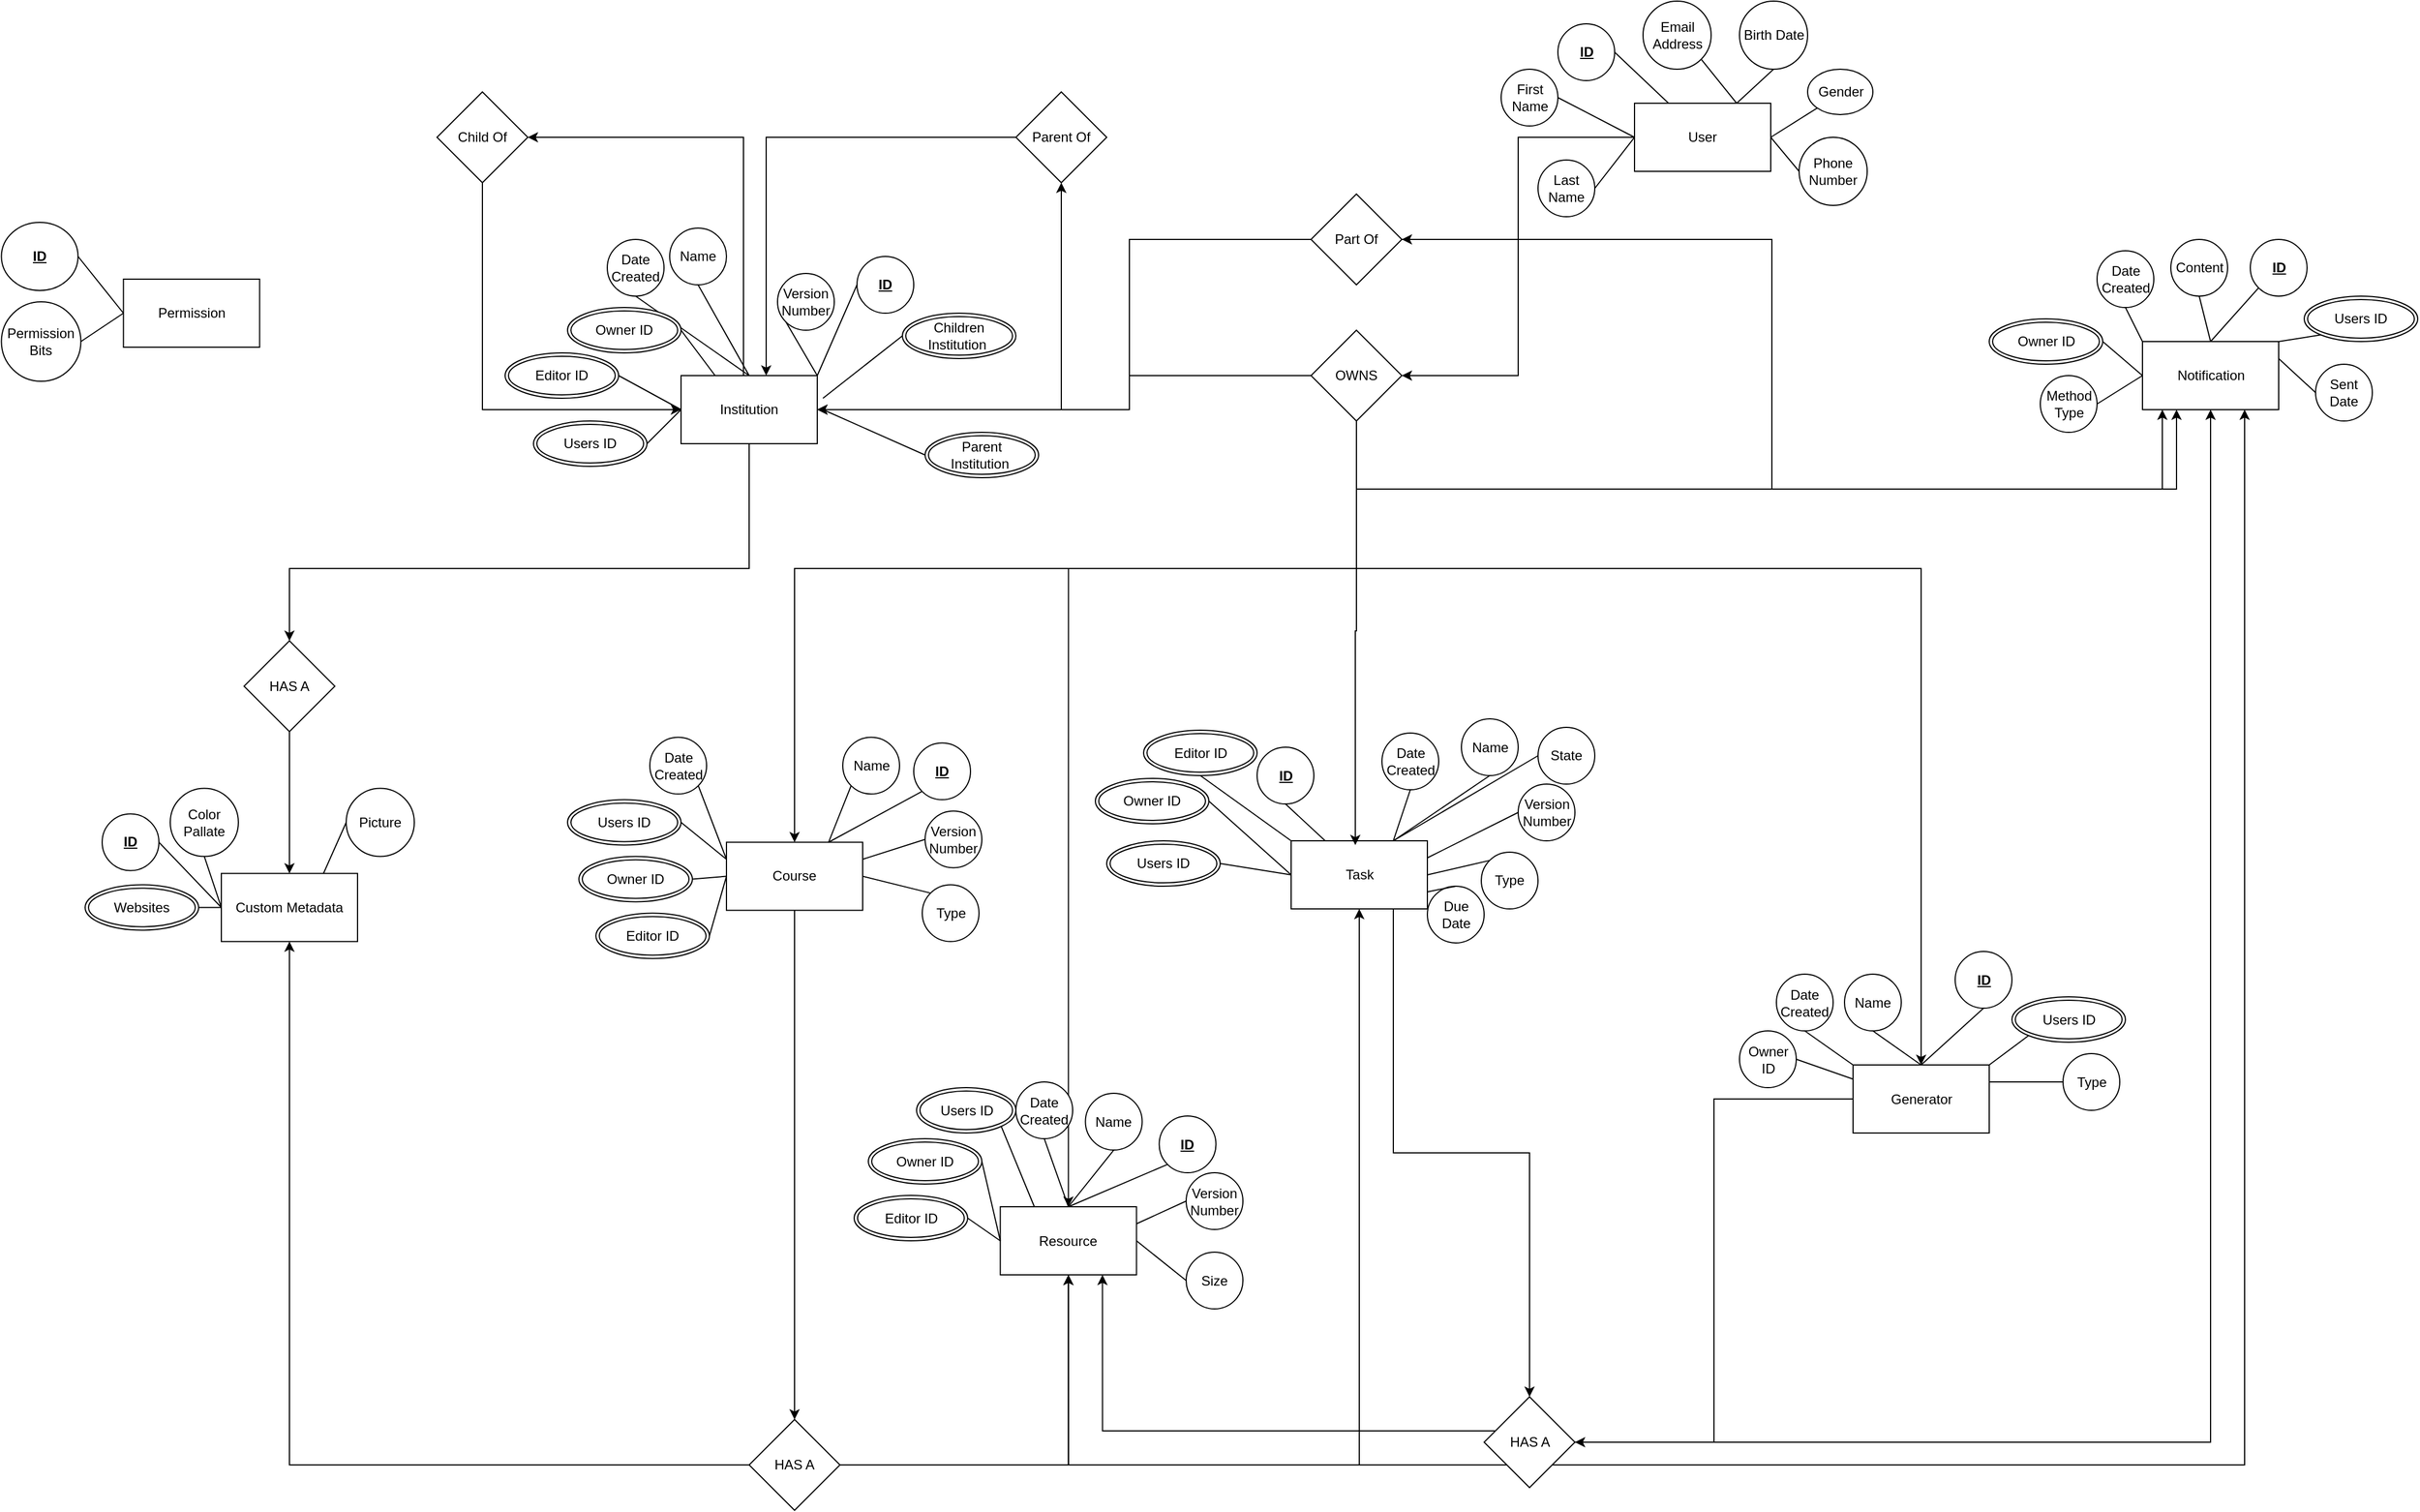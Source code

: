 <mxfile version="21.2.2" type="github">
  <diagram id="R2lEEEUBdFMjLlhIrx00" name="EduCare ER Diagram">
    <mxGraphModel dx="2388" dy="3496" grid="1" gridSize="10" guides="1" tooltips="1" connect="1" arrows="1" fold="1" page="1" pageScale="1" pageWidth="850" pageHeight="1100" math="0" shadow="0" extFonts="Permanent Marker^https://fonts.googleapis.com/css?family=Permanent+Marker">
      <root>
        <mxCell id="0" />
        <mxCell id="1" parent="0" />
        <mxCell id="rSawy4DsWAiongRTV620-64" style="edgeStyle=orthogonalEdgeStyle;rounded=0;orthogonalLoop=1;jettySize=auto;html=1;entryX=0.5;entryY=0;entryDx=0;entryDy=0;" edge="1" parent="1" source="qAD9C6_yxENJScpzOMfn-3" target="rSawy4DsWAiongRTV620-58">
          <mxGeometry relative="1" as="geometry" />
        </mxCell>
        <mxCell id="qAD9C6_yxENJScpzOMfn-3" value="Course" style="rounded=0;whiteSpace=wrap;html=1;" parent="1" vertex="1">
          <mxGeometry x="875" y="-1158.75" width="120" height="60" as="geometry" />
        </mxCell>
        <mxCell id="rSawy4DsWAiongRTV620-70" style="edgeStyle=orthogonalEdgeStyle;rounded=0;orthogonalLoop=1;jettySize=auto;html=1;entryX=0.5;entryY=0;entryDx=0;entryDy=0;exitX=0.75;exitY=1;exitDx=0;exitDy=0;" edge="1" parent="1" source="qAD9C6_yxENJScpzOMfn-4" target="rSawy4DsWAiongRTV620-69">
          <mxGeometry relative="1" as="geometry" />
        </mxCell>
        <mxCell id="qAD9C6_yxENJScpzOMfn-4" value="Task" style="rounded=0;whiteSpace=wrap;html=1;" parent="1" vertex="1">
          <mxGeometry x="1372.5" y="-1160" width="120" height="60" as="geometry" />
        </mxCell>
        <mxCell id="qAD9C6_yxENJScpzOMfn-19" value="Name" style="ellipse;whiteSpace=wrap;html=1;" parent="1" vertex="1">
          <mxGeometry x="977.5" y="-1251.25" width="50" height="50" as="geometry" />
        </mxCell>
        <mxCell id="qAD9C6_yxENJScpzOMfn-20" value="Date Created" style="ellipse;whiteSpace=wrap;html=1;" parent="1" vertex="1">
          <mxGeometry x="807.5" y="-1251.25" width="50" height="50" as="geometry" />
        </mxCell>
        <mxCell id="qAD9C6_yxENJScpzOMfn-21" value="&lt;u&gt;&lt;b&gt;ID&lt;/b&gt;&lt;/u&gt;" style="ellipse;whiteSpace=wrap;html=1;" parent="1" vertex="1">
          <mxGeometry x="1040" y="-1246.25" width="50" height="50" as="geometry" />
        </mxCell>
        <mxCell id="qAD9C6_yxENJScpzOMfn-22" value="Version Number" style="ellipse;whiteSpace=wrap;html=1;" parent="1" vertex="1">
          <mxGeometry x="1050" y="-1186.25" width="50" height="50" as="geometry" />
        </mxCell>
        <mxCell id="qAD9C6_yxENJScpzOMfn-23" value="Type" style="ellipse;whiteSpace=wrap;html=1;" parent="1" vertex="1">
          <mxGeometry x="1047.5" y="-1121.25" width="50" height="50" as="geometry" />
        </mxCell>
        <mxCell id="qAD9C6_yxENJScpzOMfn-24" value="" style="endArrow=none;html=1;rounded=0;exitX=1;exitY=0.5;exitDx=0;exitDy=0;entryX=0;entryY=0.5;entryDx=0;entryDy=0;" parent="1" source="qAD9C6_yxENJScpzOMfn-91" target="qAD9C6_yxENJScpzOMfn-3" edge="1">
          <mxGeometry width="50" height="50" relative="1" as="geometry">
            <mxPoint x="830" y="-1161.25" as="sourcePoint" />
            <mxPoint x="740" y="-1091.25" as="targetPoint" />
          </mxGeometry>
        </mxCell>
        <mxCell id="qAD9C6_yxENJScpzOMfn-25" value="" style="endArrow=none;html=1;rounded=0;exitX=1;exitY=1;exitDx=0;exitDy=0;entryX=0;entryY=0.25;entryDx=0;entryDy=0;" parent="1" source="qAD9C6_yxENJScpzOMfn-20" target="qAD9C6_yxENJScpzOMfn-3" edge="1">
          <mxGeometry width="50" height="50" relative="1" as="geometry">
            <mxPoint x="490" y="-1271.25" as="sourcePoint" />
            <mxPoint x="570" y="-1316.25" as="targetPoint" />
          </mxGeometry>
        </mxCell>
        <mxCell id="qAD9C6_yxENJScpzOMfn-26" value="" style="endArrow=none;html=1;rounded=0;exitX=0;exitY=1;exitDx=0;exitDy=0;entryX=0.75;entryY=0;entryDx=0;entryDy=0;" parent="1" source="qAD9C6_yxENJScpzOMfn-19" target="qAD9C6_yxENJScpzOMfn-3" edge="1">
          <mxGeometry width="50" height="50" relative="1" as="geometry">
            <mxPoint x="855" y="-1176.25" as="sourcePoint" />
            <mxPoint x="890" y="-1146.25" as="targetPoint" />
          </mxGeometry>
        </mxCell>
        <mxCell id="qAD9C6_yxENJScpzOMfn-27" value="" style="endArrow=none;html=1;rounded=0;exitX=0;exitY=1;exitDx=0;exitDy=0;entryX=0.75;entryY=0;entryDx=0;entryDy=0;" parent="1" source="qAD9C6_yxENJScpzOMfn-21" target="qAD9C6_yxENJScpzOMfn-3" edge="1">
          <mxGeometry width="50" height="50" relative="1" as="geometry">
            <mxPoint x="945" y="-1186.25" as="sourcePoint" />
            <mxPoint x="890" y="-1146.25" as="targetPoint" />
          </mxGeometry>
        </mxCell>
        <mxCell id="qAD9C6_yxENJScpzOMfn-28" value="" style="endArrow=none;html=1;rounded=0;exitX=0;exitY=0;exitDx=0;exitDy=0;entryX=1;entryY=0.5;entryDx=0;entryDy=0;" parent="1" source="qAD9C6_yxENJScpzOMfn-23" target="qAD9C6_yxENJScpzOMfn-3" edge="1">
          <mxGeometry width="50" height="50" relative="1" as="geometry">
            <mxPoint x="1035" y="-1186.25" as="sourcePoint" />
            <mxPoint x="950" y="-1146.25" as="targetPoint" />
          </mxGeometry>
        </mxCell>
        <mxCell id="qAD9C6_yxENJScpzOMfn-29" value="" style="endArrow=none;html=1;rounded=0;exitX=0;exitY=0.5;exitDx=0;exitDy=0;entryX=1;entryY=0.25;entryDx=0;entryDy=0;" parent="1" source="qAD9C6_yxENJScpzOMfn-22" target="qAD9C6_yxENJScpzOMfn-3" edge="1">
          <mxGeometry width="50" height="50" relative="1" as="geometry">
            <mxPoint x="1100" y="-1171.25" as="sourcePoint" />
            <mxPoint x="1010" y="-1131.25" as="targetPoint" />
          </mxGeometry>
        </mxCell>
        <mxCell id="qAD9C6_yxENJScpzOMfn-30" value="&lt;b&gt;&lt;u&gt;ID&lt;/u&gt;&lt;/b&gt;" style="ellipse;whiteSpace=wrap;html=1;" parent="1" vertex="1">
          <mxGeometry x="1342.5" y="-1242.5" width="50" height="50" as="geometry" />
        </mxCell>
        <mxCell id="qAD9C6_yxENJScpzOMfn-31" value="" style="endArrow=none;html=1;rounded=0;exitX=0.5;exitY=1;exitDx=0;exitDy=0;entryX=0.25;entryY=0;entryDx=0;entryDy=0;" parent="1" source="qAD9C6_yxENJScpzOMfn-30" target="qAD9C6_yxENJScpzOMfn-4" edge="1">
          <mxGeometry width="50" height="50" relative="1" as="geometry">
            <mxPoint x="1347.5" y="-1240" as="sourcePoint" />
            <mxPoint x="1372.5" y="-1190" as="targetPoint" />
          </mxGeometry>
        </mxCell>
        <mxCell id="qAD9C6_yxENJScpzOMfn-32" value="Name" style="ellipse;whiteSpace=wrap;html=1;" parent="1" vertex="1">
          <mxGeometry x="1522.5" y="-1267.5" width="50" height="50" as="geometry" />
        </mxCell>
        <mxCell id="qAD9C6_yxENJScpzOMfn-33" value="Date Created" style="ellipse;whiteSpace=wrap;html=1;" parent="1" vertex="1">
          <mxGeometry x="1452.5" y="-1255" width="50" height="50" as="geometry" />
        </mxCell>
        <mxCell id="qAD9C6_yxENJScpzOMfn-34" value="Type" style="ellipse;whiteSpace=wrap;html=1;" parent="1" vertex="1">
          <mxGeometry x="1540" y="-1150" width="50" height="50" as="geometry" />
        </mxCell>
        <mxCell id="qAD9C6_yxENJScpzOMfn-35" value="Version Number" style="ellipse;whiteSpace=wrap;html=1;" parent="1" vertex="1">
          <mxGeometry x="1572.5" y="-1210" width="50" height="50" as="geometry" />
        </mxCell>
        <mxCell id="qAD9C6_yxENJScpzOMfn-36" value="Due Date" style="ellipse;whiteSpace=wrap;html=1;" parent="1" vertex="1">
          <mxGeometry x="1492.5" y="-1120" width="50" height="50" as="geometry" />
        </mxCell>
        <mxCell id="qAD9C6_yxENJScpzOMfn-37" value="State" style="ellipse;whiteSpace=wrap;html=1;" parent="1" vertex="1">
          <mxGeometry x="1590" y="-1260" width="50" height="50" as="geometry" />
        </mxCell>
        <mxCell id="qAD9C6_yxENJScpzOMfn-38" value="" style="endArrow=none;html=1;rounded=0;exitX=0.5;exitY=1;exitDx=0;exitDy=0;entryX=0.75;entryY=0;entryDx=0;entryDy=0;" parent="1" source="qAD9C6_yxENJScpzOMfn-33" target="qAD9C6_yxENJScpzOMfn-4" edge="1">
          <mxGeometry width="50" height="50" relative="1" as="geometry">
            <mxPoint x="1397.5" y="-1250" as="sourcePoint" />
            <mxPoint x="1402.5" y="-1190" as="targetPoint" />
          </mxGeometry>
        </mxCell>
        <mxCell id="qAD9C6_yxENJScpzOMfn-39" value="" style="endArrow=none;html=1;rounded=0;exitX=0.5;exitY=1;exitDx=0;exitDy=0;entryX=0.75;entryY=0;entryDx=0;entryDy=0;" parent="1" source="qAD9C6_yxENJScpzOMfn-32" target="qAD9C6_yxENJScpzOMfn-4" edge="1">
          <mxGeometry width="50" height="50" relative="1" as="geometry">
            <mxPoint x="1452.5" y="-1230" as="sourcePoint" />
            <mxPoint x="1432.5" y="-1190" as="targetPoint" />
          </mxGeometry>
        </mxCell>
        <mxCell id="qAD9C6_yxENJScpzOMfn-40" value="" style="endArrow=none;html=1;rounded=0;exitX=0;exitY=0.5;exitDx=0;exitDy=0;entryX=0.75;entryY=0;entryDx=0;entryDy=0;" parent="1" source="qAD9C6_yxENJScpzOMfn-37" target="qAD9C6_yxENJScpzOMfn-4" edge="1">
          <mxGeometry width="50" height="50" relative="1" as="geometry">
            <mxPoint x="1517.5" y="-1230" as="sourcePoint" />
            <mxPoint x="1432.5" y="-1190" as="targetPoint" />
          </mxGeometry>
        </mxCell>
        <mxCell id="qAD9C6_yxENJScpzOMfn-41" value="" style="endArrow=none;html=1;rounded=0;exitX=0;exitY=0.5;exitDx=0;exitDy=0;entryX=1;entryY=0.25;entryDx=0;entryDy=0;" parent="1" source="qAD9C6_yxENJScpzOMfn-35" target="qAD9C6_yxENJScpzOMfn-4" edge="1">
          <mxGeometry width="50" height="50" relative="1" as="geometry">
            <mxPoint x="1552.5" y="-1225" as="sourcePoint" />
            <mxPoint x="1462.5" y="-1190" as="targetPoint" />
          </mxGeometry>
        </mxCell>
        <mxCell id="qAD9C6_yxENJScpzOMfn-42" value="" style="endArrow=none;html=1;rounded=0;exitX=0;exitY=0;exitDx=0;exitDy=0;entryX=1;entryY=0.5;entryDx=0;entryDy=0;" parent="1" source="qAD9C6_yxENJScpzOMfn-34" target="qAD9C6_yxENJScpzOMfn-4" edge="1">
          <mxGeometry width="50" height="50" relative="1" as="geometry">
            <mxPoint x="1582.5" y="-1165" as="sourcePoint" />
            <mxPoint x="1492.5" y="-1175" as="targetPoint" />
          </mxGeometry>
        </mxCell>
        <mxCell id="qAD9C6_yxENJScpzOMfn-43" value="" style="endArrow=none;html=1;rounded=0;exitX=0.5;exitY=0;exitDx=0;exitDy=0;entryX=1;entryY=0.75;entryDx=0;entryDy=0;" parent="1" source="qAD9C6_yxENJScpzOMfn-36" target="qAD9C6_yxENJScpzOMfn-4" edge="1">
          <mxGeometry width="50" height="50" relative="1" as="geometry">
            <mxPoint x="1529.5" y="-1143" as="sourcePoint" />
            <mxPoint x="1492.5" y="-1160" as="targetPoint" />
          </mxGeometry>
        </mxCell>
        <mxCell id="rSawy4DsWAiongRTV620-5" style="edgeStyle=orthogonalEdgeStyle;rounded=0;orthogonalLoop=1;jettySize=auto;html=1;entryX=0.5;entryY=0;entryDx=0;entryDy=0;exitX=0.5;exitY=1;exitDx=0;exitDy=0;" edge="1" parent="1" source="qAD9C6_yxENJScpzOMfn-44" target="rSawy4DsWAiongRTV620-1">
          <mxGeometry relative="1" as="geometry">
            <Array as="points">
              <mxPoint x="895" y="-1400" />
              <mxPoint x="490" y="-1400" />
            </Array>
          </mxGeometry>
        </mxCell>
        <mxCell id="rSawy4DsWAiongRTV620-28" style="edgeStyle=orthogonalEdgeStyle;rounded=0;orthogonalLoop=1;jettySize=auto;html=1;entryX=1;entryY=0.5;entryDx=0;entryDy=0;" edge="1" parent="1" source="qAD9C6_yxENJScpzOMfn-44" target="rSawy4DsWAiongRTV620-27">
          <mxGeometry relative="1" as="geometry">
            <Array as="points">
              <mxPoint x="890" y="-1780" />
            </Array>
          </mxGeometry>
        </mxCell>
        <mxCell id="rSawy4DsWAiongRTV620-66" style="edgeStyle=orthogonalEdgeStyle;rounded=0;orthogonalLoop=1;jettySize=auto;html=1;entryX=0.5;entryY=1;entryDx=0;entryDy=0;" edge="1" parent="1" source="qAD9C6_yxENJScpzOMfn-44" target="rSawy4DsWAiongRTV620-24">
          <mxGeometry relative="1" as="geometry" />
        </mxCell>
        <mxCell id="qAD9C6_yxENJScpzOMfn-44" value="Institution" style="rounded=0;whiteSpace=wrap;html=1;" parent="1" vertex="1">
          <mxGeometry x="835" y="-1570" width="120" height="60" as="geometry" />
        </mxCell>
        <mxCell id="qAD9C6_yxENJScpzOMfn-45" value="Name" style="ellipse;whiteSpace=wrap;html=1;" parent="1" vertex="1">
          <mxGeometry x="825" y="-1700" width="50" height="50" as="geometry" />
        </mxCell>
        <mxCell id="qAD9C6_yxENJScpzOMfn-46" value="Date Created" style="ellipse;whiteSpace=wrap;html=1;" parent="1" vertex="1">
          <mxGeometry x="770" y="-1690" width="50" height="50" as="geometry" />
        </mxCell>
        <mxCell id="qAD9C6_yxENJScpzOMfn-47" value="&lt;u&gt;&lt;b&gt;ID&lt;/b&gt;&lt;/u&gt;" style="ellipse;whiteSpace=wrap;html=1;" parent="1" vertex="1">
          <mxGeometry x="990" y="-1675" width="50" height="50" as="geometry" />
        </mxCell>
        <mxCell id="qAD9C6_yxENJScpzOMfn-48" value="Version Number" style="ellipse;whiteSpace=wrap;html=1;" parent="1" vertex="1">
          <mxGeometry x="920" y="-1660" width="50" height="50" as="geometry" />
        </mxCell>
        <mxCell id="qAD9C6_yxENJScpzOMfn-49" value="" style="endArrow=none;html=1;rounded=0;exitX=0.5;exitY=1;exitDx=0;exitDy=0;entryX=0.5;entryY=0;entryDx=0;entryDy=0;" parent="1" source="qAD9C6_yxENJScpzOMfn-46" target="qAD9C6_yxENJScpzOMfn-44" edge="1">
          <mxGeometry width="50" height="50" relative="1" as="geometry">
            <mxPoint x="427.5" y="-1695" as="sourcePoint" />
            <mxPoint x="507.5" y="-1740" as="targetPoint" />
          </mxGeometry>
        </mxCell>
        <mxCell id="qAD9C6_yxENJScpzOMfn-50" value="" style="endArrow=none;html=1;rounded=0;exitX=0.5;exitY=1;exitDx=0;exitDy=0;entryX=0.5;entryY=0;entryDx=0;entryDy=0;" parent="1" source="qAD9C6_yxENJScpzOMfn-45" target="qAD9C6_yxENJScpzOMfn-44" edge="1">
          <mxGeometry width="50" height="50" relative="1" as="geometry">
            <mxPoint x="792.5" y="-1600" as="sourcePoint" />
            <mxPoint x="827.5" y="-1570" as="targetPoint" />
          </mxGeometry>
        </mxCell>
        <mxCell id="qAD9C6_yxENJScpzOMfn-51" value="" style="endArrow=none;html=1;rounded=0;exitX=0;exitY=0.5;exitDx=0;exitDy=0;entryX=1;entryY=0;entryDx=0;entryDy=0;" parent="1" source="qAD9C6_yxENJScpzOMfn-47" target="qAD9C6_yxENJScpzOMfn-44" edge="1">
          <mxGeometry width="50" height="50" relative="1" as="geometry">
            <mxPoint x="882.5" y="-1610" as="sourcePoint" />
            <mxPoint x="827.5" y="-1570" as="targetPoint" />
          </mxGeometry>
        </mxCell>
        <mxCell id="qAD9C6_yxENJScpzOMfn-52" value="" style="endArrow=none;html=1;rounded=0;exitX=0;exitY=1;exitDx=0;exitDy=0;entryX=1;entryY=0;entryDx=0;entryDy=0;" parent="1" source="qAD9C6_yxENJScpzOMfn-48" target="qAD9C6_yxENJScpzOMfn-44" edge="1">
          <mxGeometry width="50" height="50" relative="1" as="geometry">
            <mxPoint x="1037.5" y="-1595" as="sourcePoint" />
            <mxPoint x="947.5" y="-1555" as="targetPoint" />
          </mxGeometry>
        </mxCell>
        <mxCell id="qAD9C6_yxENJScpzOMfn-64" value="Notification" style="rounded=0;whiteSpace=wrap;html=1;" parent="1" vertex="1">
          <mxGeometry x="2122.5" y="-1600" width="120" height="60" as="geometry" />
        </mxCell>
        <mxCell id="qAD9C6_yxENJScpzOMfn-65" value="Content" style="ellipse;whiteSpace=wrap;html=1;" parent="1" vertex="1">
          <mxGeometry x="2147.5" y="-1690" width="50" height="50" as="geometry" />
        </mxCell>
        <mxCell id="qAD9C6_yxENJScpzOMfn-66" value="Date Created" style="ellipse;whiteSpace=wrap;html=1;" parent="1" vertex="1">
          <mxGeometry x="2082.5" y="-1680" width="50" height="50" as="geometry" />
        </mxCell>
        <mxCell id="qAD9C6_yxENJScpzOMfn-67" value="&lt;b&gt;&lt;u&gt;ID&lt;/u&gt;&lt;/b&gt;" style="ellipse;whiteSpace=wrap;html=1;" parent="1" vertex="1">
          <mxGeometry x="2217.5" y="-1690" width="50" height="50" as="geometry" />
        </mxCell>
        <mxCell id="qAD9C6_yxENJScpzOMfn-68" value="Sent Date" style="ellipse;whiteSpace=wrap;html=1;" parent="1" vertex="1">
          <mxGeometry x="2275" y="-1580" width="50" height="50" as="geometry" />
        </mxCell>
        <mxCell id="qAD9C6_yxENJScpzOMfn-69" value="Method Type" style="ellipse;whiteSpace=wrap;html=1;" parent="1" vertex="1">
          <mxGeometry x="2032.5" y="-1570" width="50" height="50" as="geometry" />
        </mxCell>
        <mxCell id="qAD9C6_yxENJScpzOMfn-70" value="" style="endArrow=none;html=1;rounded=0;exitX=0.5;exitY=1;exitDx=0;exitDy=0;entryX=0;entryY=0;entryDx=0;entryDy=0;" parent="1" source="qAD9C6_yxENJScpzOMfn-66" target="qAD9C6_yxENJScpzOMfn-64" edge="1">
          <mxGeometry width="50" height="50" relative="1" as="geometry">
            <mxPoint x="1732.5" y="-1715" as="sourcePoint" />
            <mxPoint x="1812.5" y="-1760" as="targetPoint" />
          </mxGeometry>
        </mxCell>
        <mxCell id="qAD9C6_yxENJScpzOMfn-71" value="" style="endArrow=none;html=1;rounded=0;exitX=0.5;exitY=1;exitDx=0;exitDy=0;entryX=0.5;entryY=0;entryDx=0;entryDy=0;" parent="1" source="qAD9C6_yxENJScpzOMfn-65" target="qAD9C6_yxENJScpzOMfn-64" edge="1">
          <mxGeometry width="50" height="50" relative="1" as="geometry">
            <mxPoint x="2097.5" y="-1620" as="sourcePoint" />
            <mxPoint x="2132.5" y="-1590" as="targetPoint" />
          </mxGeometry>
        </mxCell>
        <mxCell id="qAD9C6_yxENJScpzOMfn-72" value="" style="endArrow=none;html=1;rounded=0;exitX=0;exitY=1;exitDx=0;exitDy=0;entryX=0.5;entryY=0;entryDx=0;entryDy=0;" parent="1" source="qAD9C6_yxENJScpzOMfn-67" target="qAD9C6_yxENJScpzOMfn-64" edge="1">
          <mxGeometry width="50" height="50" relative="1" as="geometry">
            <mxPoint x="2187.5" y="-1630" as="sourcePoint" />
            <mxPoint x="2132.5" y="-1590" as="targetPoint" />
          </mxGeometry>
        </mxCell>
        <mxCell id="qAD9C6_yxENJScpzOMfn-73" value="" style="endArrow=none;html=1;rounded=0;exitX=0;exitY=0.5;exitDx=0;exitDy=0;entryX=1;entryY=0.25;entryDx=0;entryDy=0;" parent="1" source="qAD9C6_yxENJScpzOMfn-68" target="qAD9C6_yxENJScpzOMfn-64" edge="1">
          <mxGeometry width="50" height="50" relative="1" as="geometry">
            <mxPoint x="2342.5" y="-1615" as="sourcePoint" />
            <mxPoint x="2252.5" y="-1575" as="targetPoint" />
          </mxGeometry>
        </mxCell>
        <mxCell id="qAD9C6_yxENJScpzOMfn-74" value="" style="endArrow=none;html=1;rounded=0;exitX=0;exitY=0.5;exitDx=0;exitDy=0;entryX=1;entryY=0.5;entryDx=0;entryDy=0;" parent="1" source="qAD9C6_yxENJScpzOMfn-64" target="qAD9C6_yxENJScpzOMfn-69" edge="1">
          <mxGeometry width="50" height="50" relative="1" as="geometry">
            <mxPoint x="2342.5" y="-1555" as="sourcePoint" />
            <mxPoint x="2252.5" y="-1575" as="targetPoint" />
          </mxGeometry>
        </mxCell>
        <mxCell id="qAD9C6_yxENJScpzOMfn-75" value="Permission" style="rounded=0;whiteSpace=wrap;html=1;" parent="1" vertex="1">
          <mxGeometry x="343.75" y="-1655" width="120" height="60" as="geometry" />
        </mxCell>
        <mxCell id="qAD9C6_yxENJScpzOMfn-76" value="&lt;b&gt;&lt;u&gt;ID&lt;/u&gt;&lt;/b&gt;" style="ellipse;whiteSpace=wrap;html=1;" parent="1" vertex="1">
          <mxGeometry x="236.25" y="-1705" width="67.5" height="60" as="geometry" />
        </mxCell>
        <mxCell id="qAD9C6_yxENJScpzOMfn-77" value="Permission Bits" style="ellipse;whiteSpace=wrap;html=1;" parent="1" vertex="1">
          <mxGeometry x="236.25" y="-1635" width="70" height="70" as="geometry" />
        </mxCell>
        <mxCell id="qAD9C6_yxENJScpzOMfn-78" value="" style="endArrow=none;html=1;rounded=0;exitX=1;exitY=0.5;exitDx=0;exitDy=0;entryX=0;entryY=0.5;entryDx=0;entryDy=0;" parent="1" source="qAD9C6_yxENJScpzOMfn-76" target="qAD9C6_yxENJScpzOMfn-75" edge="1">
          <mxGeometry width="50" height="50" relative="1" as="geometry">
            <mxPoint x="103.75" y="-1605" as="sourcePoint" />
            <mxPoint x="213.75" y="-1600" as="targetPoint" />
          </mxGeometry>
        </mxCell>
        <mxCell id="qAD9C6_yxENJScpzOMfn-79" value="" style="endArrow=none;html=1;rounded=0;exitX=0;exitY=0.5;exitDx=0;exitDy=0;entryX=1;entryY=0.5;entryDx=0;entryDy=0;" parent="1" source="qAD9C6_yxENJScpzOMfn-75" target="qAD9C6_yxENJScpzOMfn-77" edge="1">
          <mxGeometry width="50" height="50" relative="1" as="geometry">
            <mxPoint x="573.75" y="-1620" as="sourcePoint" />
            <mxPoint x="483.75" y="-1640" as="targetPoint" />
          </mxGeometry>
        </mxCell>
        <mxCell id="qAD9C6_yxENJScpzOMfn-91" value="Owner ID" style="ellipse;shape=doubleEllipse;margin=3;whiteSpace=wrap;html=1;align=center;" parent="1" vertex="1">
          <mxGeometry x="745" y="-1146.25" width="100" height="40" as="geometry" />
        </mxCell>
        <mxCell id="qAD9C6_yxENJScpzOMfn-92" value="" style="endArrow=none;html=1;rounded=0;exitX=1;exitY=0.5;exitDx=0;exitDy=0;entryX=0;entryY=0.5;entryDx=0;entryDy=0;" parent="1" source="qAD9C6_yxENJScpzOMfn-93" target="qAD9C6_yxENJScpzOMfn-4" edge="1">
          <mxGeometry width="50" height="50" relative="1" as="geometry">
            <mxPoint x="1292.5" y="-1210" as="sourcePoint" />
            <mxPoint x="1383" y="-1450" as="targetPoint" />
          </mxGeometry>
        </mxCell>
        <mxCell id="qAD9C6_yxENJScpzOMfn-93" value="Owner ID" style="ellipse;shape=doubleEllipse;margin=3;whiteSpace=wrap;html=1;align=center;" parent="1" vertex="1">
          <mxGeometry x="1200" y="-1215" width="100" height="40" as="geometry" />
        </mxCell>
        <mxCell id="qAD9C6_yxENJScpzOMfn-94" value="Owner ID" style="ellipse;shape=doubleEllipse;margin=3;whiteSpace=wrap;html=1;align=center;" parent="1" vertex="1">
          <mxGeometry x="735" y="-1630" width="100" height="40" as="geometry" />
        </mxCell>
        <mxCell id="qAD9C6_yxENJScpzOMfn-95" value="" style="endArrow=none;html=1;rounded=0;exitX=1;exitY=0.5;exitDx=0;exitDy=0;entryX=0.25;entryY=0;entryDx=0;entryDy=0;" parent="1" source="qAD9C6_yxENJScpzOMfn-94" target="qAD9C6_yxENJScpzOMfn-44" edge="1">
          <mxGeometry width="50" height="50" relative="1" as="geometry">
            <mxPoint x="817.5" y="-1865" as="sourcePoint" />
            <mxPoint x="797.5" y="-1585" as="targetPoint" />
          </mxGeometry>
        </mxCell>
        <mxCell id="qAD9C6_yxENJScpzOMfn-98" value="Owner ID" style="ellipse;shape=doubleEllipse;margin=3;whiteSpace=wrap;html=1;align=center;" parent="1" vertex="1">
          <mxGeometry x="1987.5" y="-1620" width="100" height="40" as="geometry" />
        </mxCell>
        <mxCell id="qAD9C6_yxENJScpzOMfn-99" value="" style="endArrow=none;html=1;rounded=0;exitX=1;exitY=0.5;exitDx=0;exitDy=0;entryX=0;entryY=0.5;entryDx=0;entryDy=0;" parent="1" source="qAD9C6_yxENJScpzOMfn-98" target="qAD9C6_yxENJScpzOMfn-64" edge="1">
          <mxGeometry width="50" height="50" relative="1" as="geometry">
            <mxPoint x="1917" y="-2025" as="sourcePoint" />
            <mxPoint x="2035" y="-1620" as="targetPoint" />
          </mxGeometry>
        </mxCell>
        <mxCell id="qAD9C6_yxENJScpzOMfn-100" value="Editor ID" style="ellipse;shape=doubleEllipse;margin=3;whiteSpace=wrap;html=1;align=center;" parent="1" vertex="1">
          <mxGeometry x="760" y="-1096.25" width="100" height="40" as="geometry" />
        </mxCell>
        <mxCell id="qAD9C6_yxENJScpzOMfn-101" value="" style="endArrow=none;html=1;rounded=0;exitX=1;exitY=0.5;exitDx=0;exitDy=0;entryX=0;entryY=0.5;entryDx=0;entryDy=0;" parent="1" source="qAD9C6_yxENJScpzOMfn-100" target="qAD9C6_yxENJScpzOMfn-3" edge="1">
          <mxGeometry width="50" height="50" relative="1" as="geometry">
            <mxPoint x="840" y="-1151.25" as="sourcePoint" />
            <mxPoint x="890.5" y="-1116.25" as="targetPoint" />
          </mxGeometry>
        </mxCell>
        <mxCell id="qAD9C6_yxENJScpzOMfn-102" value="Editor ID" style="ellipse;shape=doubleEllipse;margin=3;whiteSpace=wrap;html=1;align=center;" parent="1" vertex="1">
          <mxGeometry x="1242.5" y="-1257.5" width="100" height="40" as="geometry" />
        </mxCell>
        <mxCell id="qAD9C6_yxENJScpzOMfn-103" value="" style="endArrow=none;html=1;rounded=0;exitX=0.5;exitY=1;exitDx=0;exitDy=0;entryX=0;entryY=0;entryDx=0;entryDy=0;" parent="1" source="qAD9C6_yxENJScpzOMfn-102" target="qAD9C6_yxENJScpzOMfn-4" edge="1">
          <mxGeometry width="50" height="50" relative="1" as="geometry">
            <mxPoint x="1357.5" y="-1312.5" as="sourcePoint" />
            <mxPoint x="1390" y="-1172.5" as="targetPoint" />
          </mxGeometry>
        </mxCell>
        <mxCell id="qAD9C6_yxENJScpzOMfn-104" value="Editor ID" style="ellipse;shape=doubleEllipse;margin=3;whiteSpace=wrap;html=1;align=center;" parent="1" vertex="1">
          <mxGeometry x="680" y="-1590" width="100" height="40" as="geometry" />
        </mxCell>
        <mxCell id="qAD9C6_yxENJScpzOMfn-105" value="" style="endArrow=none;html=1;rounded=0;exitX=1;exitY=0.5;exitDx=0;exitDy=0;entryX=0;entryY=0.5;entryDx=0;entryDy=0;" parent="1" source="qAD9C6_yxENJScpzOMfn-104" target="qAD9C6_yxENJScpzOMfn-44" edge="1">
          <mxGeometry width="50" height="50" relative="1" as="geometry">
            <mxPoint x="709.5" y="-1742.5" as="sourcePoint" />
            <mxPoint x="715" y="-1630" as="targetPoint" />
          </mxGeometry>
        </mxCell>
        <mxCell id="qAD9C6_yxENJScpzOMfn-108" value="Users ID" style="ellipse;shape=doubleEllipse;margin=3;whiteSpace=wrap;html=1;align=center;" parent="1" vertex="1">
          <mxGeometry x="735" y="-1196.25" width="100" height="40" as="geometry" />
        </mxCell>
        <mxCell id="qAD9C6_yxENJScpzOMfn-109" value="" style="endArrow=none;html=1;rounded=0;exitX=1;exitY=0.5;exitDx=0;exitDy=0;entryX=0;entryY=0.25;entryDx=0;entryDy=0;" parent="1" source="qAD9C6_yxENJScpzOMfn-108" target="qAD9C6_yxENJScpzOMfn-3" edge="1">
          <mxGeometry width="50" height="50" relative="1" as="geometry">
            <mxPoint x="855.5" y="-1116.25" as="sourcePoint" />
            <mxPoint x="890.5" y="-1116.25" as="targetPoint" />
          </mxGeometry>
        </mxCell>
        <mxCell id="qAD9C6_yxENJScpzOMfn-110" value="Users ID" style="ellipse;shape=doubleEllipse;margin=3;whiteSpace=wrap;html=1;align=center;" parent="1" vertex="1">
          <mxGeometry x="1210" y="-1160" width="100" height="40" as="geometry" />
        </mxCell>
        <mxCell id="qAD9C6_yxENJScpzOMfn-111" value="" style="endArrow=none;html=1;rounded=0;exitX=1;exitY=0.5;exitDx=0;exitDy=0;entryX=0;entryY=0.5;entryDx=0;entryDy=0;" parent="1" source="qAD9C6_yxENJScpzOMfn-110" target="qAD9C6_yxENJScpzOMfn-4" edge="1">
          <mxGeometry width="50" height="50" relative="1" as="geometry">
            <mxPoint x="1743" y="-1240" as="sourcePoint" />
            <mxPoint x="1768" y="-1265" as="targetPoint" />
          </mxGeometry>
        </mxCell>
        <mxCell id="qAD9C6_yxENJScpzOMfn-112" value="Users ID" style="ellipse;shape=doubleEllipse;margin=3;whiteSpace=wrap;html=1;align=center;" parent="1" vertex="1">
          <mxGeometry x="705" y="-1530" width="100" height="40" as="geometry" />
        </mxCell>
        <mxCell id="qAD9C6_yxENJScpzOMfn-113" value="" style="endArrow=none;html=1;rounded=0;exitX=1;exitY=0.5;exitDx=0;exitDy=0;entryX=0;entryY=0.5;entryDx=0;entryDy=0;" parent="1" source="qAD9C6_yxENJScpzOMfn-112" target="qAD9C6_yxENJScpzOMfn-44" edge="1">
          <mxGeometry width="50" height="50" relative="1" as="geometry">
            <mxPoint x="1244" y="-1560" as="sourcePoint" />
            <mxPoint x="864" y="-1490" as="targetPoint" />
          </mxGeometry>
        </mxCell>
        <mxCell id="qAD9C6_yxENJScpzOMfn-116" value="Users ID" style="ellipse;shape=doubleEllipse;margin=3;whiteSpace=wrap;html=1;align=center;" parent="1" vertex="1">
          <mxGeometry x="2265" y="-1640" width="100" height="40" as="geometry" />
        </mxCell>
        <mxCell id="qAD9C6_yxENJScpzOMfn-117" value="" style="endArrow=none;html=1;rounded=0;exitX=0;exitY=1;exitDx=0;exitDy=0;entryX=1;entryY=0;entryDx=0;entryDy=0;" parent="1" source="qAD9C6_yxENJScpzOMfn-116" target="qAD9C6_yxENJScpzOMfn-64" edge="1">
          <mxGeometry width="50" height="50" relative="1" as="geometry">
            <mxPoint x="2751.5" y="-1740" as="sourcePoint" />
            <mxPoint x="2410.5" y="-1620" as="targetPoint" />
          </mxGeometry>
        </mxCell>
        <mxCell id="qAD9C6_yxENJScpzOMfn-120" value="Parent Institution&amp;nbsp;" style="ellipse;shape=doubleEllipse;margin=3;whiteSpace=wrap;html=1;align=center;" parent="1" vertex="1">
          <mxGeometry x="1050" y="-1520" width="100" height="40" as="geometry" />
        </mxCell>
        <mxCell id="qAD9C6_yxENJScpzOMfn-121" value="" style="endArrow=none;html=1;rounded=0;exitX=0;exitY=0.5;exitDx=0;exitDy=0;" parent="1" source="qAD9C6_yxENJScpzOMfn-120" edge="1">
          <mxGeometry width="50" height="50" relative="1" as="geometry">
            <mxPoint x="1090" y="-1510" as="sourcePoint" />
            <mxPoint x="960" y="-1540" as="targetPoint" />
          </mxGeometry>
        </mxCell>
        <mxCell id="qAD9C6_yxENJScpzOMfn-122" value="Children Institution&amp;nbsp;" style="ellipse;shape=doubleEllipse;margin=3;whiteSpace=wrap;html=1;align=center;" parent="1" vertex="1">
          <mxGeometry x="1030" y="-1625" width="100" height="40" as="geometry" />
        </mxCell>
        <mxCell id="qAD9C6_yxENJScpzOMfn-123" value="" style="endArrow=none;html=1;rounded=0;exitX=0;exitY=0.5;exitDx=0;exitDy=0;" parent="1" source="qAD9C6_yxENJScpzOMfn-122" edge="1">
          <mxGeometry width="50" height="50" relative="1" as="geometry">
            <mxPoint x="822.5" y="-1470" as="sourcePoint" />
            <mxPoint x="960" y="-1550" as="targetPoint" />
          </mxGeometry>
        </mxCell>
        <mxCell id="qAD9C6_yxENJScpzOMfn-124" value="Custom Metadata" style="rounded=0;whiteSpace=wrap;html=1;" parent="1" vertex="1">
          <mxGeometry x="430" y="-1131.25" width="120" height="60" as="geometry" />
        </mxCell>
        <mxCell id="qAD9C6_yxENJScpzOMfn-125" value="&lt;b&gt;&lt;u&gt;ID&lt;/u&gt;&lt;/b&gt;" style="ellipse;whiteSpace=wrap;html=1;" parent="1" vertex="1">
          <mxGeometry x="325" y="-1183.75" width="50" height="50" as="geometry" />
        </mxCell>
        <mxCell id="qAD9C6_yxENJScpzOMfn-126" value="Color Pallate" style="ellipse;whiteSpace=wrap;html=1;" parent="1" vertex="1">
          <mxGeometry x="385" y="-1206.25" width="60" height="60" as="geometry" />
        </mxCell>
        <mxCell id="qAD9C6_yxENJScpzOMfn-127" value="Picture" style="ellipse;whiteSpace=wrap;html=1;" parent="1" vertex="1">
          <mxGeometry x="540" y="-1206.25" width="60" height="60" as="geometry" />
        </mxCell>
        <mxCell id="qAD9C6_yxENJScpzOMfn-128" value="" style="endArrow=none;html=1;rounded=0;entryX=0;entryY=0.5;entryDx=0;entryDy=0;exitX=0.5;exitY=1;exitDx=0;exitDy=0;" parent="1" source="qAD9C6_yxENJScpzOMfn-126" target="qAD9C6_yxENJScpzOMfn-124" edge="1">
          <mxGeometry width="50" height="50" relative="1" as="geometry">
            <mxPoint x="470" y="-901.25" as="sourcePoint" />
            <mxPoint x="520" y="-951.25" as="targetPoint" />
          </mxGeometry>
        </mxCell>
        <mxCell id="qAD9C6_yxENJScpzOMfn-129" value="" style="endArrow=none;html=1;rounded=0;entryX=0;entryY=0.5;entryDx=0;entryDy=0;exitX=1;exitY=0.5;exitDx=0;exitDy=0;" parent="1" source="qAD9C6_yxENJScpzOMfn-125" target="qAD9C6_yxENJScpzOMfn-124" edge="1">
          <mxGeometry width="50" height="50" relative="1" as="geometry">
            <mxPoint x="350" y="-1111.25" as="sourcePoint" />
            <mxPoint x="440" y="-1091.25" as="targetPoint" />
          </mxGeometry>
        </mxCell>
        <mxCell id="qAD9C6_yxENJScpzOMfn-130" value="" style="endArrow=none;html=1;rounded=0;exitX=1;exitY=0.5;exitDx=0;exitDy=0;entryX=0;entryY=0.5;entryDx=0;entryDy=0;" parent="1" source="qAD9C6_yxENJScpzOMfn-132" target="qAD9C6_yxENJScpzOMfn-124" edge="1">
          <mxGeometry width="50" height="50" relative="1" as="geometry">
            <mxPoint x="365" y="-1116.25" as="sourcePoint" />
            <mxPoint x="410" y="-1051.25" as="targetPoint" />
          </mxGeometry>
        </mxCell>
        <mxCell id="qAD9C6_yxENJScpzOMfn-131" value="" style="endArrow=none;html=1;rounded=0;entryX=0.75;entryY=0;entryDx=0;entryDy=0;exitX=0;exitY=0.5;exitDx=0;exitDy=0;" parent="1" source="qAD9C6_yxENJScpzOMfn-127" target="qAD9C6_yxENJScpzOMfn-124" edge="1">
          <mxGeometry width="50" height="50" relative="1" as="geometry">
            <mxPoint x="435" y="-1041.25" as="sourcePoint" />
            <mxPoint x="555" y="-976.25" as="targetPoint" />
          </mxGeometry>
        </mxCell>
        <mxCell id="qAD9C6_yxENJScpzOMfn-132" value="Websites" style="ellipse;shape=doubleEllipse;margin=3;whiteSpace=wrap;html=1;align=center;" parent="1" vertex="1">
          <mxGeometry x="310" y="-1121.25" width="100" height="40" as="geometry" />
        </mxCell>
        <mxCell id="rSawy4DsWAiongRTV620-2" style="edgeStyle=orthogonalEdgeStyle;rounded=0;orthogonalLoop=1;jettySize=auto;html=1;entryX=0.5;entryY=0;entryDx=0;entryDy=0;" edge="1" parent="1" source="rSawy4DsWAiongRTV620-1" target="qAD9C6_yxENJScpzOMfn-124">
          <mxGeometry relative="1" as="geometry" />
        </mxCell>
        <mxCell id="rSawy4DsWAiongRTV620-1" value="HAS A" style="rhombus;whiteSpace=wrap;html=1;rounded=0;" vertex="1" parent="1">
          <mxGeometry x="450" y="-1336.25" width="80" height="80" as="geometry" />
        </mxCell>
        <mxCell id="rSawy4DsWAiongRTV620-23" style="edgeStyle=orthogonalEdgeStyle;rounded=0;orthogonalLoop=1;jettySize=auto;html=1;entryX=1;entryY=0.5;entryDx=0;entryDy=0;" edge="1" parent="1" source="rSawy4DsWAiongRTV620-6" target="rSawy4DsWAiongRTV620-21">
          <mxGeometry relative="1" as="geometry" />
        </mxCell>
        <mxCell id="rSawy4DsWAiongRTV620-33" style="edgeStyle=orthogonalEdgeStyle;rounded=0;orthogonalLoop=1;jettySize=auto;html=1;entryX=1;entryY=0.5;entryDx=0;entryDy=0;" edge="1" parent="1" source="rSawy4DsWAiongRTV620-6" target="rSawy4DsWAiongRTV620-30">
          <mxGeometry relative="1" as="geometry" />
        </mxCell>
        <mxCell id="rSawy4DsWAiongRTV620-6" value="User" style="rounded=0;whiteSpace=wrap;html=1;" vertex="1" parent="1">
          <mxGeometry x="1675" y="-1810" width="120" height="60" as="geometry" />
        </mxCell>
        <mxCell id="rSawy4DsWAiongRTV620-7" value="&lt;b&gt;&lt;u&gt;ID&lt;/u&gt;&lt;/b&gt;" style="ellipse;whiteSpace=wrap;html=1;" vertex="1" parent="1">
          <mxGeometry x="1607.5" y="-1880" width="50" height="50" as="geometry" />
        </mxCell>
        <mxCell id="rSawy4DsWAiongRTV620-8" value="First Name" style="ellipse;whiteSpace=wrap;html=1;" vertex="1" parent="1">
          <mxGeometry x="1557.5" y="-1840" width="50" height="50" as="geometry" />
        </mxCell>
        <mxCell id="rSawy4DsWAiongRTV620-9" value="Last Name" style="ellipse;whiteSpace=wrap;html=1;" vertex="1" parent="1">
          <mxGeometry x="1590" y="-1760" width="50" height="50" as="geometry" />
        </mxCell>
        <mxCell id="rSawy4DsWAiongRTV620-10" value="Email Address" style="ellipse;whiteSpace=wrap;html=1;" vertex="1" parent="1">
          <mxGeometry x="1682.5" y="-1900" width="60" height="60" as="geometry" />
        </mxCell>
        <mxCell id="rSawy4DsWAiongRTV620-11" value="Phone Number" style="ellipse;whiteSpace=wrap;html=1;" vertex="1" parent="1">
          <mxGeometry x="1820" y="-1780" width="60" height="60" as="geometry" />
        </mxCell>
        <mxCell id="rSawy4DsWAiongRTV620-12" value="Birth Date" style="ellipse;whiteSpace=wrap;html=1;" vertex="1" parent="1">
          <mxGeometry x="1767.5" y="-1900" width="60" height="60" as="geometry" />
        </mxCell>
        <mxCell id="rSawy4DsWAiongRTV620-13" value="Gender" style="ellipse;whiteSpace=wrap;html=1;" vertex="1" parent="1">
          <mxGeometry x="1827.5" y="-1840" width="57.5" height="40" as="geometry" />
        </mxCell>
        <mxCell id="rSawy4DsWAiongRTV620-14" value="" style="endArrow=none;html=1;rounded=0;entryX=0.75;entryY=0;entryDx=0;entryDy=0;exitX=1;exitY=1;exitDx=0;exitDy=0;" edge="1" parent="1" source="rSawy4DsWAiongRTV620-10" target="rSawy4DsWAiongRTV620-6">
          <mxGeometry width="50" height="50" relative="1" as="geometry">
            <mxPoint x="1715" y="-1580" as="sourcePoint" />
            <mxPoint x="1765" y="-1630" as="targetPoint" />
          </mxGeometry>
        </mxCell>
        <mxCell id="rSawy4DsWAiongRTV620-15" value="" style="endArrow=none;html=1;rounded=0;entryX=0.25;entryY=0;entryDx=0;entryDy=0;exitX=1;exitY=0.5;exitDx=0;exitDy=0;" edge="1" parent="1" source="rSawy4DsWAiongRTV620-7" target="rSawy4DsWAiongRTV620-6">
          <mxGeometry width="50" height="50" relative="1" as="geometry">
            <mxPoint x="1595" y="-1790" as="sourcePoint" />
            <mxPoint x="1685" y="-1770" as="targetPoint" />
          </mxGeometry>
        </mxCell>
        <mxCell id="rSawy4DsWAiongRTV620-16" value="" style="endArrow=none;html=1;rounded=0;exitX=1;exitY=0.5;exitDx=0;exitDy=0;entryX=0;entryY=0.5;entryDx=0;entryDy=0;" edge="1" parent="1" source="rSawy4DsWAiongRTV620-8" target="rSawy4DsWAiongRTV620-6">
          <mxGeometry width="50" height="50" relative="1" as="geometry">
            <mxPoint x="1555" y="-1750" as="sourcePoint" />
            <mxPoint x="1655" y="-1730" as="targetPoint" />
          </mxGeometry>
        </mxCell>
        <mxCell id="rSawy4DsWAiongRTV620-17" value="" style="endArrow=none;html=1;rounded=0;exitX=1;exitY=0.5;exitDx=0;exitDy=0;entryX=0;entryY=0.5;entryDx=0;entryDy=0;" edge="1" parent="1" source="rSawy4DsWAiongRTV620-9" target="rSawy4DsWAiongRTV620-6">
          <mxGeometry width="50" height="50" relative="1" as="geometry">
            <mxPoint x="1535" y="-1795" as="sourcePoint" />
            <mxPoint x="1645" y="-1700" as="targetPoint" />
          </mxGeometry>
        </mxCell>
        <mxCell id="rSawy4DsWAiongRTV620-18" value="" style="endArrow=none;html=1;rounded=0;entryX=0.75;entryY=0;entryDx=0;entryDy=0;exitX=0.5;exitY=1;exitDx=0;exitDy=0;" edge="1" parent="1" source="rSawy4DsWAiongRTV620-12" target="rSawy4DsWAiongRTV620-6">
          <mxGeometry width="50" height="50" relative="1" as="geometry">
            <mxPoint x="1680" y="-1720" as="sourcePoint" />
            <mxPoint x="1800" y="-1655" as="targetPoint" />
          </mxGeometry>
        </mxCell>
        <mxCell id="rSawy4DsWAiongRTV620-19" value="" style="endArrow=none;html=1;rounded=0;entryX=1;entryY=0.5;entryDx=0;entryDy=0;exitX=0;exitY=1;exitDx=0;exitDy=0;" edge="1" parent="1" source="rSawy4DsWAiongRTV620-13" target="rSawy4DsWAiongRTV620-6">
          <mxGeometry width="50" height="50" relative="1" as="geometry">
            <mxPoint x="1735" y="-1840" as="sourcePoint" />
            <mxPoint x="1745" y="-1800" as="targetPoint" />
          </mxGeometry>
        </mxCell>
        <mxCell id="rSawy4DsWAiongRTV620-20" value="" style="endArrow=none;html=1;rounded=0;entryX=1;entryY=0.5;entryDx=0;entryDy=0;exitX=0;exitY=0.5;exitDx=0;exitDy=0;" edge="1" parent="1" source="rSawy4DsWAiongRTV620-11" target="rSawy4DsWAiongRTV620-6">
          <mxGeometry width="50" height="50" relative="1" as="geometry">
            <mxPoint x="1845" y="-1825" as="sourcePoint" />
            <mxPoint x="1745" y="-1800" as="targetPoint" />
          </mxGeometry>
        </mxCell>
        <mxCell id="rSawy4DsWAiongRTV620-22" style="edgeStyle=orthogonalEdgeStyle;rounded=0;orthogonalLoop=1;jettySize=auto;html=1;entryX=1;entryY=0.5;entryDx=0;entryDy=0;" edge="1" parent="1" source="rSawy4DsWAiongRTV620-21" target="qAD9C6_yxENJScpzOMfn-44">
          <mxGeometry relative="1" as="geometry">
            <Array as="points">
              <mxPoint x="1230" y="-1570" />
              <mxPoint x="1230" y="-1540" />
            </Array>
          </mxGeometry>
        </mxCell>
        <mxCell id="rSawy4DsWAiongRTV620-39" style="edgeStyle=orthogonalEdgeStyle;rounded=0;orthogonalLoop=1;jettySize=auto;html=1;entryX=0.471;entryY=0.063;entryDx=0;entryDy=0;entryPerimeter=0;" edge="1" parent="1" source="rSawy4DsWAiongRTV620-21" target="qAD9C6_yxENJScpzOMfn-4">
          <mxGeometry relative="1" as="geometry" />
        </mxCell>
        <mxCell id="rSawy4DsWAiongRTV620-57" style="edgeStyle=orthogonalEdgeStyle;rounded=0;orthogonalLoop=1;jettySize=auto;html=1;entryX=0.5;entryY=0;entryDx=0;entryDy=0;" edge="1" parent="1" source="rSawy4DsWAiongRTV620-21" target="rSawy4DsWAiongRTV620-40">
          <mxGeometry relative="1" as="geometry">
            <Array as="points">
              <mxPoint x="1430" y="-1400" />
              <mxPoint x="1176" y="-1400" />
            </Array>
          </mxGeometry>
        </mxCell>
        <mxCell id="rSawy4DsWAiongRTV620-63" style="edgeStyle=orthogonalEdgeStyle;rounded=0;orthogonalLoop=1;jettySize=auto;html=1;entryX=0.5;entryY=0;entryDx=0;entryDy=0;" edge="1" parent="1" source="rSawy4DsWAiongRTV620-21" target="qAD9C6_yxENJScpzOMfn-3">
          <mxGeometry relative="1" as="geometry">
            <Array as="points">
              <mxPoint x="1430" y="-1400" />
              <mxPoint x="935" y="-1400" />
            </Array>
          </mxGeometry>
        </mxCell>
        <mxCell id="rSawy4DsWAiongRTV620-89" style="edgeStyle=orthogonalEdgeStyle;rounded=0;orthogonalLoop=1;jettySize=auto;html=1;entryX=0.5;entryY=0;entryDx=0;entryDy=0;" edge="1" parent="1" source="rSawy4DsWAiongRTV620-21" target="rSawy4DsWAiongRTV620-74">
          <mxGeometry relative="1" as="geometry">
            <Array as="points">
              <mxPoint x="1430" y="-1400" />
              <mxPoint x="1928" y="-1400" />
            </Array>
          </mxGeometry>
        </mxCell>
        <mxCell id="rSawy4DsWAiongRTV620-90" style="edgeStyle=orthogonalEdgeStyle;rounded=0;orthogonalLoop=1;jettySize=auto;html=1;" edge="1" parent="1" source="rSawy4DsWAiongRTV620-21">
          <mxGeometry relative="1" as="geometry">
            <mxPoint x="2140" y="-1540" as="targetPoint" />
            <Array as="points">
              <mxPoint x="1430" y="-1470" />
              <mxPoint x="2140" y="-1470" />
              <mxPoint x="2140" y="-1540" />
            </Array>
          </mxGeometry>
        </mxCell>
        <mxCell id="rSawy4DsWAiongRTV620-21" value="OWNS" style="rhombus;whiteSpace=wrap;html=1;rounded=0;" vertex="1" parent="1">
          <mxGeometry x="1390" y="-1610" width="80" height="80" as="geometry" />
        </mxCell>
        <mxCell id="rSawy4DsWAiongRTV620-25" style="edgeStyle=orthogonalEdgeStyle;rounded=0;orthogonalLoop=1;jettySize=auto;html=1;entryX=0.625;entryY=0;entryDx=0;entryDy=0;entryPerimeter=0;" edge="1" parent="1" source="rSawy4DsWAiongRTV620-24" target="qAD9C6_yxENJScpzOMfn-44">
          <mxGeometry relative="1" as="geometry" />
        </mxCell>
        <mxCell id="rSawy4DsWAiongRTV620-24" value="Parent Of" style="rhombus;whiteSpace=wrap;html=1;rounded=0;" vertex="1" parent="1">
          <mxGeometry x="1130" y="-1820" width="80" height="80" as="geometry" />
        </mxCell>
        <mxCell id="rSawy4DsWAiongRTV620-29" style="edgeStyle=orthogonalEdgeStyle;rounded=0;orthogonalLoop=1;jettySize=auto;html=1;entryX=0;entryY=0.5;entryDx=0;entryDy=0;" edge="1" parent="1" source="rSawy4DsWAiongRTV620-27" target="qAD9C6_yxENJScpzOMfn-44">
          <mxGeometry relative="1" as="geometry">
            <Array as="points">
              <mxPoint x="660" y="-1540" />
            </Array>
          </mxGeometry>
        </mxCell>
        <mxCell id="rSawy4DsWAiongRTV620-27" value="Child Of" style="rhombus;whiteSpace=wrap;html=1;rounded=0;" vertex="1" parent="1">
          <mxGeometry x="620" y="-1820" width="80" height="80" as="geometry" />
        </mxCell>
        <mxCell id="rSawy4DsWAiongRTV620-34" style="edgeStyle=orthogonalEdgeStyle;rounded=0;orthogonalLoop=1;jettySize=auto;html=1;entryX=1;entryY=0.5;entryDx=0;entryDy=0;" edge="1" parent="1" source="rSawy4DsWAiongRTV620-30" target="qAD9C6_yxENJScpzOMfn-44">
          <mxGeometry relative="1" as="geometry">
            <Array as="points">
              <mxPoint x="1230" y="-1690" />
              <mxPoint x="1230" y="-1540" />
            </Array>
          </mxGeometry>
        </mxCell>
        <mxCell id="rSawy4DsWAiongRTV620-93" style="edgeStyle=orthogonalEdgeStyle;rounded=0;orthogonalLoop=1;jettySize=auto;html=1;entryX=0.25;entryY=1;entryDx=0;entryDy=0;" edge="1" parent="1" source="rSawy4DsWAiongRTV620-30" target="qAD9C6_yxENJScpzOMfn-64">
          <mxGeometry relative="1" as="geometry">
            <Array as="points">
              <mxPoint x="1796" y="-1690" />
              <mxPoint x="1796" y="-1470" />
              <mxPoint x="2153" y="-1470" />
            </Array>
          </mxGeometry>
        </mxCell>
        <mxCell id="rSawy4DsWAiongRTV620-30" value="Part Of" style="rhombus;whiteSpace=wrap;html=1;rounded=0;" vertex="1" parent="1">
          <mxGeometry x="1390" y="-1730" width="80" height="80" as="geometry" />
        </mxCell>
        <mxCell id="rSawy4DsWAiongRTV620-40" value="Resource" style="rounded=0;whiteSpace=wrap;html=1;" vertex="1" parent="1">
          <mxGeometry x="1116.25" y="-837.5" width="120" height="60" as="geometry" />
        </mxCell>
        <mxCell id="rSawy4DsWAiongRTV620-41" value="Name" style="ellipse;whiteSpace=wrap;html=1;" vertex="1" parent="1">
          <mxGeometry x="1191.25" y="-937.5" width="50" height="50" as="geometry" />
        </mxCell>
        <mxCell id="rSawy4DsWAiongRTV620-42" value="Date Created" style="ellipse;whiteSpace=wrap;html=1;" vertex="1" parent="1">
          <mxGeometry x="1130" y="-947.5" width="50" height="50" as="geometry" />
        </mxCell>
        <mxCell id="rSawy4DsWAiongRTV620-43" value="&lt;b&gt;&lt;u&gt;ID&lt;/u&gt;&lt;/b&gt;" style="ellipse;whiteSpace=wrap;html=1;" vertex="1" parent="1">
          <mxGeometry x="1256.25" y="-917.5" width="50" height="50" as="geometry" />
        </mxCell>
        <mxCell id="rSawy4DsWAiongRTV620-44" value="Version Number" style="ellipse;whiteSpace=wrap;html=1;" vertex="1" parent="1">
          <mxGeometry x="1280" y="-867.5" width="50" height="50" as="geometry" />
        </mxCell>
        <mxCell id="rSawy4DsWAiongRTV620-45" value="Size" style="ellipse;whiteSpace=wrap;html=1;" vertex="1" parent="1">
          <mxGeometry x="1280" y="-797.5" width="50" height="50" as="geometry" />
        </mxCell>
        <mxCell id="rSawy4DsWAiongRTV620-46" value="" style="endArrow=none;html=1;rounded=0;exitX=0.5;exitY=1;exitDx=0;exitDy=0;entryX=0.5;entryY=0;entryDx=0;entryDy=0;" edge="1" parent="1" source="rSawy4DsWAiongRTV620-42" target="rSawy4DsWAiongRTV620-40">
          <mxGeometry width="50" height="50" relative="1" as="geometry">
            <mxPoint x="740" y="-972.5" as="sourcePoint" />
            <mxPoint x="820" y="-1017.5" as="targetPoint" />
          </mxGeometry>
        </mxCell>
        <mxCell id="rSawy4DsWAiongRTV620-47" value="" style="endArrow=none;html=1;rounded=0;exitX=0.5;exitY=1;exitDx=0;exitDy=0;entryX=0.5;entryY=0;entryDx=0;entryDy=0;" edge="1" parent="1" source="rSawy4DsWAiongRTV620-41" target="rSawy4DsWAiongRTV620-40">
          <mxGeometry width="50" height="50" relative="1" as="geometry">
            <mxPoint x="1105" y="-877.5" as="sourcePoint" />
            <mxPoint x="1140" y="-847.5" as="targetPoint" />
          </mxGeometry>
        </mxCell>
        <mxCell id="rSawy4DsWAiongRTV620-48" value="" style="endArrow=none;html=1;rounded=0;exitX=0;exitY=1;exitDx=0;exitDy=0;entryX=0.5;entryY=0;entryDx=0;entryDy=0;" edge="1" parent="1" source="rSawy4DsWAiongRTV620-43" target="rSawy4DsWAiongRTV620-40">
          <mxGeometry width="50" height="50" relative="1" as="geometry">
            <mxPoint x="1195" y="-887.5" as="sourcePoint" />
            <mxPoint x="1140" y="-847.5" as="targetPoint" />
          </mxGeometry>
        </mxCell>
        <mxCell id="rSawy4DsWAiongRTV620-49" value="" style="endArrow=none;html=1;rounded=0;exitX=0;exitY=0.5;exitDx=0;exitDy=0;entryX=1;entryY=0.5;entryDx=0;entryDy=0;" edge="1" parent="1" source="rSawy4DsWAiongRTV620-45" target="rSawy4DsWAiongRTV620-40">
          <mxGeometry width="50" height="50" relative="1" as="geometry">
            <mxPoint x="1285" y="-887.5" as="sourcePoint" />
            <mxPoint x="1200" y="-847.5" as="targetPoint" />
          </mxGeometry>
        </mxCell>
        <mxCell id="rSawy4DsWAiongRTV620-50" value="" style="endArrow=none;html=1;rounded=0;exitX=0;exitY=0.5;exitDx=0;exitDy=0;entryX=1;entryY=0.25;entryDx=0;entryDy=0;" edge="1" parent="1" source="rSawy4DsWAiongRTV620-44" target="rSawy4DsWAiongRTV620-40">
          <mxGeometry width="50" height="50" relative="1" as="geometry">
            <mxPoint x="1350" y="-872.5" as="sourcePoint" />
            <mxPoint x="1260" y="-832.5" as="targetPoint" />
          </mxGeometry>
        </mxCell>
        <mxCell id="rSawy4DsWAiongRTV620-51" value="Owner ID" style="ellipse;shape=doubleEllipse;margin=3;whiteSpace=wrap;html=1;align=center;" vertex="1" parent="1">
          <mxGeometry x="1000" y="-897.5" width="100" height="40" as="geometry" />
        </mxCell>
        <mxCell id="rSawy4DsWAiongRTV620-52" value="" style="endArrow=none;html=1;rounded=0;exitX=1;exitY=0.5;exitDx=0;exitDy=0;entryX=0;entryY=0.5;entryDx=0;entryDy=0;" edge="1" parent="1" source="rSawy4DsWAiongRTV620-51" target="rSawy4DsWAiongRTV620-40">
          <mxGeometry width="50" height="50" relative="1" as="geometry">
            <mxPoint x="1012.5" y="-1232.5" as="sourcePoint" />
            <mxPoint x="1032.5" y="-922.5" as="targetPoint" />
          </mxGeometry>
        </mxCell>
        <mxCell id="rSawy4DsWAiongRTV620-53" value="Editor ID" style="ellipse;shape=doubleEllipse;margin=3;whiteSpace=wrap;html=1;align=center;" vertex="1" parent="1">
          <mxGeometry x="987.5" y="-847.5" width="100" height="40" as="geometry" />
        </mxCell>
        <mxCell id="rSawy4DsWAiongRTV620-54" value="" style="endArrow=none;html=1;rounded=0;exitX=1;exitY=0.5;exitDx=0;exitDy=0;entryX=0;entryY=0.5;entryDx=0;entryDy=0;" edge="1" parent="1" source="rSawy4DsWAiongRTV620-53" target="rSawy4DsWAiongRTV620-40">
          <mxGeometry width="50" height="50" relative="1" as="geometry">
            <mxPoint x="907" y="-1130" as="sourcePoint" />
            <mxPoint x="1035" y="-927.5" as="targetPoint" />
          </mxGeometry>
        </mxCell>
        <mxCell id="rSawy4DsWAiongRTV620-55" value="Users ID" style="ellipse;shape=doubleEllipse;margin=3;whiteSpace=wrap;html=1;align=center;" vertex="1" parent="1">
          <mxGeometry x="1042.5" y="-942.5" width="87.5" height="40" as="geometry" />
        </mxCell>
        <mxCell id="rSawy4DsWAiongRTV620-56" value="" style="endArrow=none;html=1;rounded=0;exitX=1;exitY=1;exitDx=0;exitDy=0;entryX=0.25;entryY=0;entryDx=0;entryDy=0;" edge="1" parent="1" source="rSawy4DsWAiongRTV620-55" target="rSawy4DsWAiongRTV620-40">
          <mxGeometry width="50" height="50" relative="1" as="geometry">
            <mxPoint x="1471.5" y="-977.5" as="sourcePoint" />
            <mxPoint x="1065" y="-957.5" as="targetPoint" />
          </mxGeometry>
        </mxCell>
        <mxCell id="rSawy4DsWAiongRTV620-61" style="edgeStyle=orthogonalEdgeStyle;rounded=0;orthogonalLoop=1;jettySize=auto;html=1;entryX=0.5;entryY=1;entryDx=0;entryDy=0;" edge="1" parent="1" source="rSawy4DsWAiongRTV620-58" target="qAD9C6_yxENJScpzOMfn-4">
          <mxGeometry relative="1" as="geometry" />
        </mxCell>
        <mxCell id="rSawy4DsWAiongRTV620-62" style="edgeStyle=orthogonalEdgeStyle;rounded=0;orthogonalLoop=1;jettySize=auto;html=1;entryX=0.5;entryY=1;entryDx=0;entryDy=0;" edge="1" parent="1" source="rSawy4DsWAiongRTV620-58" target="qAD9C6_yxENJScpzOMfn-124">
          <mxGeometry relative="1" as="geometry" />
        </mxCell>
        <mxCell id="rSawy4DsWAiongRTV620-65" style="edgeStyle=orthogonalEdgeStyle;rounded=0;orthogonalLoop=1;jettySize=auto;html=1;entryX=0.5;entryY=1;entryDx=0;entryDy=0;" edge="1" parent="1" source="rSawy4DsWAiongRTV620-58" target="rSawy4DsWAiongRTV620-40">
          <mxGeometry relative="1" as="geometry" />
        </mxCell>
        <mxCell id="rSawy4DsWAiongRTV620-92" style="edgeStyle=orthogonalEdgeStyle;rounded=0;orthogonalLoop=1;jettySize=auto;html=1;exitX=1;exitY=0.5;exitDx=0;exitDy=0;entryX=0.75;entryY=1;entryDx=0;entryDy=0;" edge="1" parent="1" source="rSawy4DsWAiongRTV620-58" target="qAD9C6_yxENJScpzOMfn-64">
          <mxGeometry relative="1" as="geometry" />
        </mxCell>
        <mxCell id="rSawy4DsWAiongRTV620-58" value="HAS A" style="rhombus;whiteSpace=wrap;html=1;rounded=0;" vertex="1" parent="1">
          <mxGeometry x="895" y="-650" width="80" height="80" as="geometry" />
        </mxCell>
        <mxCell id="rSawy4DsWAiongRTV620-73" style="edgeStyle=orthogonalEdgeStyle;rounded=0;orthogonalLoop=1;jettySize=auto;html=1;entryX=0.5;entryY=1;entryDx=0;entryDy=0;" edge="1" parent="1" source="rSawy4DsWAiongRTV620-69" target="rSawy4DsWAiongRTV620-40">
          <mxGeometry relative="1" as="geometry">
            <Array as="points">
              <mxPoint x="1176" y="-610" />
            </Array>
          </mxGeometry>
        </mxCell>
        <mxCell id="rSawy4DsWAiongRTV620-88" style="edgeStyle=orthogonalEdgeStyle;rounded=0;orthogonalLoop=1;jettySize=auto;html=1;entryX=0.75;entryY=1;entryDx=0;entryDy=0;" edge="1" parent="1" source="rSawy4DsWAiongRTV620-69" target="rSawy4DsWAiongRTV620-40">
          <mxGeometry relative="1" as="geometry">
            <Array as="points">
              <mxPoint x="1206" y="-640" />
            </Array>
          </mxGeometry>
        </mxCell>
        <mxCell id="rSawy4DsWAiongRTV620-91" style="edgeStyle=orthogonalEdgeStyle;rounded=0;orthogonalLoop=1;jettySize=auto;html=1;entryX=0.5;entryY=1;entryDx=0;entryDy=0;" edge="1" parent="1" source="rSawy4DsWAiongRTV620-69" target="qAD9C6_yxENJScpzOMfn-64">
          <mxGeometry relative="1" as="geometry" />
        </mxCell>
        <mxCell id="rSawy4DsWAiongRTV620-69" value="HAS A" style="rhombus;whiteSpace=wrap;html=1;rounded=0;" vertex="1" parent="1">
          <mxGeometry x="1542.5" y="-670" width="80" height="80" as="geometry" />
        </mxCell>
        <mxCell id="rSawy4DsWAiongRTV620-87" style="edgeStyle=orthogonalEdgeStyle;rounded=0;orthogonalLoop=1;jettySize=auto;html=1;entryX=1;entryY=0.5;entryDx=0;entryDy=0;" edge="1" parent="1" source="rSawy4DsWAiongRTV620-74" target="rSawy4DsWAiongRTV620-69">
          <mxGeometry relative="1" as="geometry" />
        </mxCell>
        <mxCell id="rSawy4DsWAiongRTV620-74" value="Generator" style="rounded=0;whiteSpace=wrap;html=1;" vertex="1" parent="1">
          <mxGeometry x="1867.5" y="-962.5" width="120" height="60" as="geometry" />
        </mxCell>
        <mxCell id="rSawy4DsWAiongRTV620-75" value="Name" style="ellipse;whiteSpace=wrap;html=1;" vertex="1" parent="1">
          <mxGeometry x="1860" y="-1042.5" width="50" height="50" as="geometry" />
        </mxCell>
        <mxCell id="rSawy4DsWAiongRTV620-76" value="Date Created" style="ellipse;whiteSpace=wrap;html=1;" vertex="1" parent="1">
          <mxGeometry x="1800" y="-1042.5" width="50" height="50" as="geometry" />
        </mxCell>
        <mxCell id="rSawy4DsWAiongRTV620-77" value="&lt;b&gt;&lt;u&gt;ID&lt;/u&gt;&lt;/b&gt;" style="ellipse;whiteSpace=wrap;html=1;" vertex="1" parent="1">
          <mxGeometry x="1957.5" y="-1062.5" width="50" height="50" as="geometry" />
        </mxCell>
        <mxCell id="rSawy4DsWAiongRTV620-78" value="Type" style="ellipse;whiteSpace=wrap;html=1;" vertex="1" parent="1">
          <mxGeometry x="2052.5" y="-972.5" width="50" height="50" as="geometry" />
        </mxCell>
        <mxCell id="rSawy4DsWAiongRTV620-79" value="Owner ID" style="ellipse;whiteSpace=wrap;html=1;" vertex="1" parent="1">
          <mxGeometry x="1767.5" y="-992.5" width="50" height="50" as="geometry" />
        </mxCell>
        <mxCell id="rSawy4DsWAiongRTV620-80" value="" style="endArrow=none;html=1;rounded=0;exitX=1;exitY=0.5;exitDx=0;exitDy=0;entryX=0;entryY=0.5;entryDx=0;entryDy=0;" edge="1" parent="1" source="rSawy4DsWAiongRTV620-79">
          <mxGeometry width="50" height="50" relative="1" as="geometry">
            <mxPoint x="1817.5" y="-985" as="sourcePoint" />
            <mxPoint x="1867.5" y="-950" as="targetPoint" />
          </mxGeometry>
        </mxCell>
        <mxCell id="rSawy4DsWAiongRTV620-81" value="" style="endArrow=none;html=1;rounded=0;exitX=0.5;exitY=1;exitDx=0;exitDy=0;entryX=0;entryY=0;entryDx=0;entryDy=0;" edge="1" parent="1" source="rSawy4DsWAiongRTV620-76" target="rSawy4DsWAiongRTV620-74">
          <mxGeometry width="50" height="50" relative="1" as="geometry">
            <mxPoint x="1477.5" y="-1077.5" as="sourcePoint" />
            <mxPoint x="1557.5" y="-1122.5" as="targetPoint" />
          </mxGeometry>
        </mxCell>
        <mxCell id="rSawy4DsWAiongRTV620-82" value="" style="endArrow=none;html=1;rounded=0;exitX=0.5;exitY=1;exitDx=0;exitDy=0;entryX=0.5;entryY=0;entryDx=0;entryDy=0;" edge="1" parent="1" source="rSawy4DsWAiongRTV620-75" target="rSawy4DsWAiongRTV620-74">
          <mxGeometry width="50" height="50" relative="1" as="geometry">
            <mxPoint x="1842.5" y="-982.5" as="sourcePoint" />
            <mxPoint x="1877.5" y="-952.5" as="targetPoint" />
          </mxGeometry>
        </mxCell>
        <mxCell id="rSawy4DsWAiongRTV620-83" value="" style="endArrow=none;html=1;rounded=0;exitX=0.5;exitY=1;exitDx=0;exitDy=0;entryX=0.5;entryY=0;entryDx=0;entryDy=0;" edge="1" parent="1" source="rSawy4DsWAiongRTV620-77" target="rSawy4DsWAiongRTV620-74">
          <mxGeometry width="50" height="50" relative="1" as="geometry">
            <mxPoint x="1932.5" y="-992.5" as="sourcePoint" />
            <mxPoint x="1877.5" y="-952.5" as="targetPoint" />
          </mxGeometry>
        </mxCell>
        <mxCell id="rSawy4DsWAiongRTV620-84" value="" style="endArrow=none;html=1;rounded=0;exitX=0;exitY=0.5;exitDx=0;exitDy=0;entryX=1;entryY=0.25;entryDx=0;entryDy=0;" edge="1" parent="1" source="rSawy4DsWAiongRTV620-78" target="rSawy4DsWAiongRTV620-74">
          <mxGeometry width="50" height="50" relative="1" as="geometry">
            <mxPoint x="2087.5" y="-977.5" as="sourcePoint" />
            <mxPoint x="1997.5" y="-937.5" as="targetPoint" />
          </mxGeometry>
        </mxCell>
        <mxCell id="rSawy4DsWAiongRTV620-85" value="Users ID" style="ellipse;shape=doubleEllipse;margin=3;whiteSpace=wrap;html=1;align=center;" vertex="1" parent="1">
          <mxGeometry x="2007.5" y="-1022.5" width="100" height="40" as="geometry" />
        </mxCell>
        <mxCell id="rSawy4DsWAiongRTV620-86" value="" style="endArrow=none;html=1;rounded=0;exitX=0;exitY=1;exitDx=0;exitDy=0;entryX=1;entryY=0;entryDx=0;entryDy=0;" edge="1" parent="1" source="rSawy4DsWAiongRTV620-85" target="rSawy4DsWAiongRTV620-74">
          <mxGeometry width="50" height="50" relative="1" as="geometry">
            <mxPoint x="2489" y="-1237.5" as="sourcePoint" />
            <mxPoint x="1980" y="-1097.5" as="targetPoint" />
          </mxGeometry>
        </mxCell>
      </root>
    </mxGraphModel>
  </diagram>
</mxfile>
